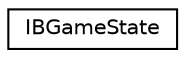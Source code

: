 digraph "Graphical Class Hierarchy"
{
 // LATEX_PDF_SIZE
  edge [fontname="Helvetica",fontsize="10",labelfontname="Helvetica",labelfontsize="10"];
  node [fontname="Helvetica",fontsize="10",shape=record];
  rankdir="LR";
  Node0 [label="IBGameState",height=0.2,width=0.4,color="black", fillcolor="white", style="filled",URL="$classib__game__state_1_1IBGameState.html",tooltip=" "];
}
